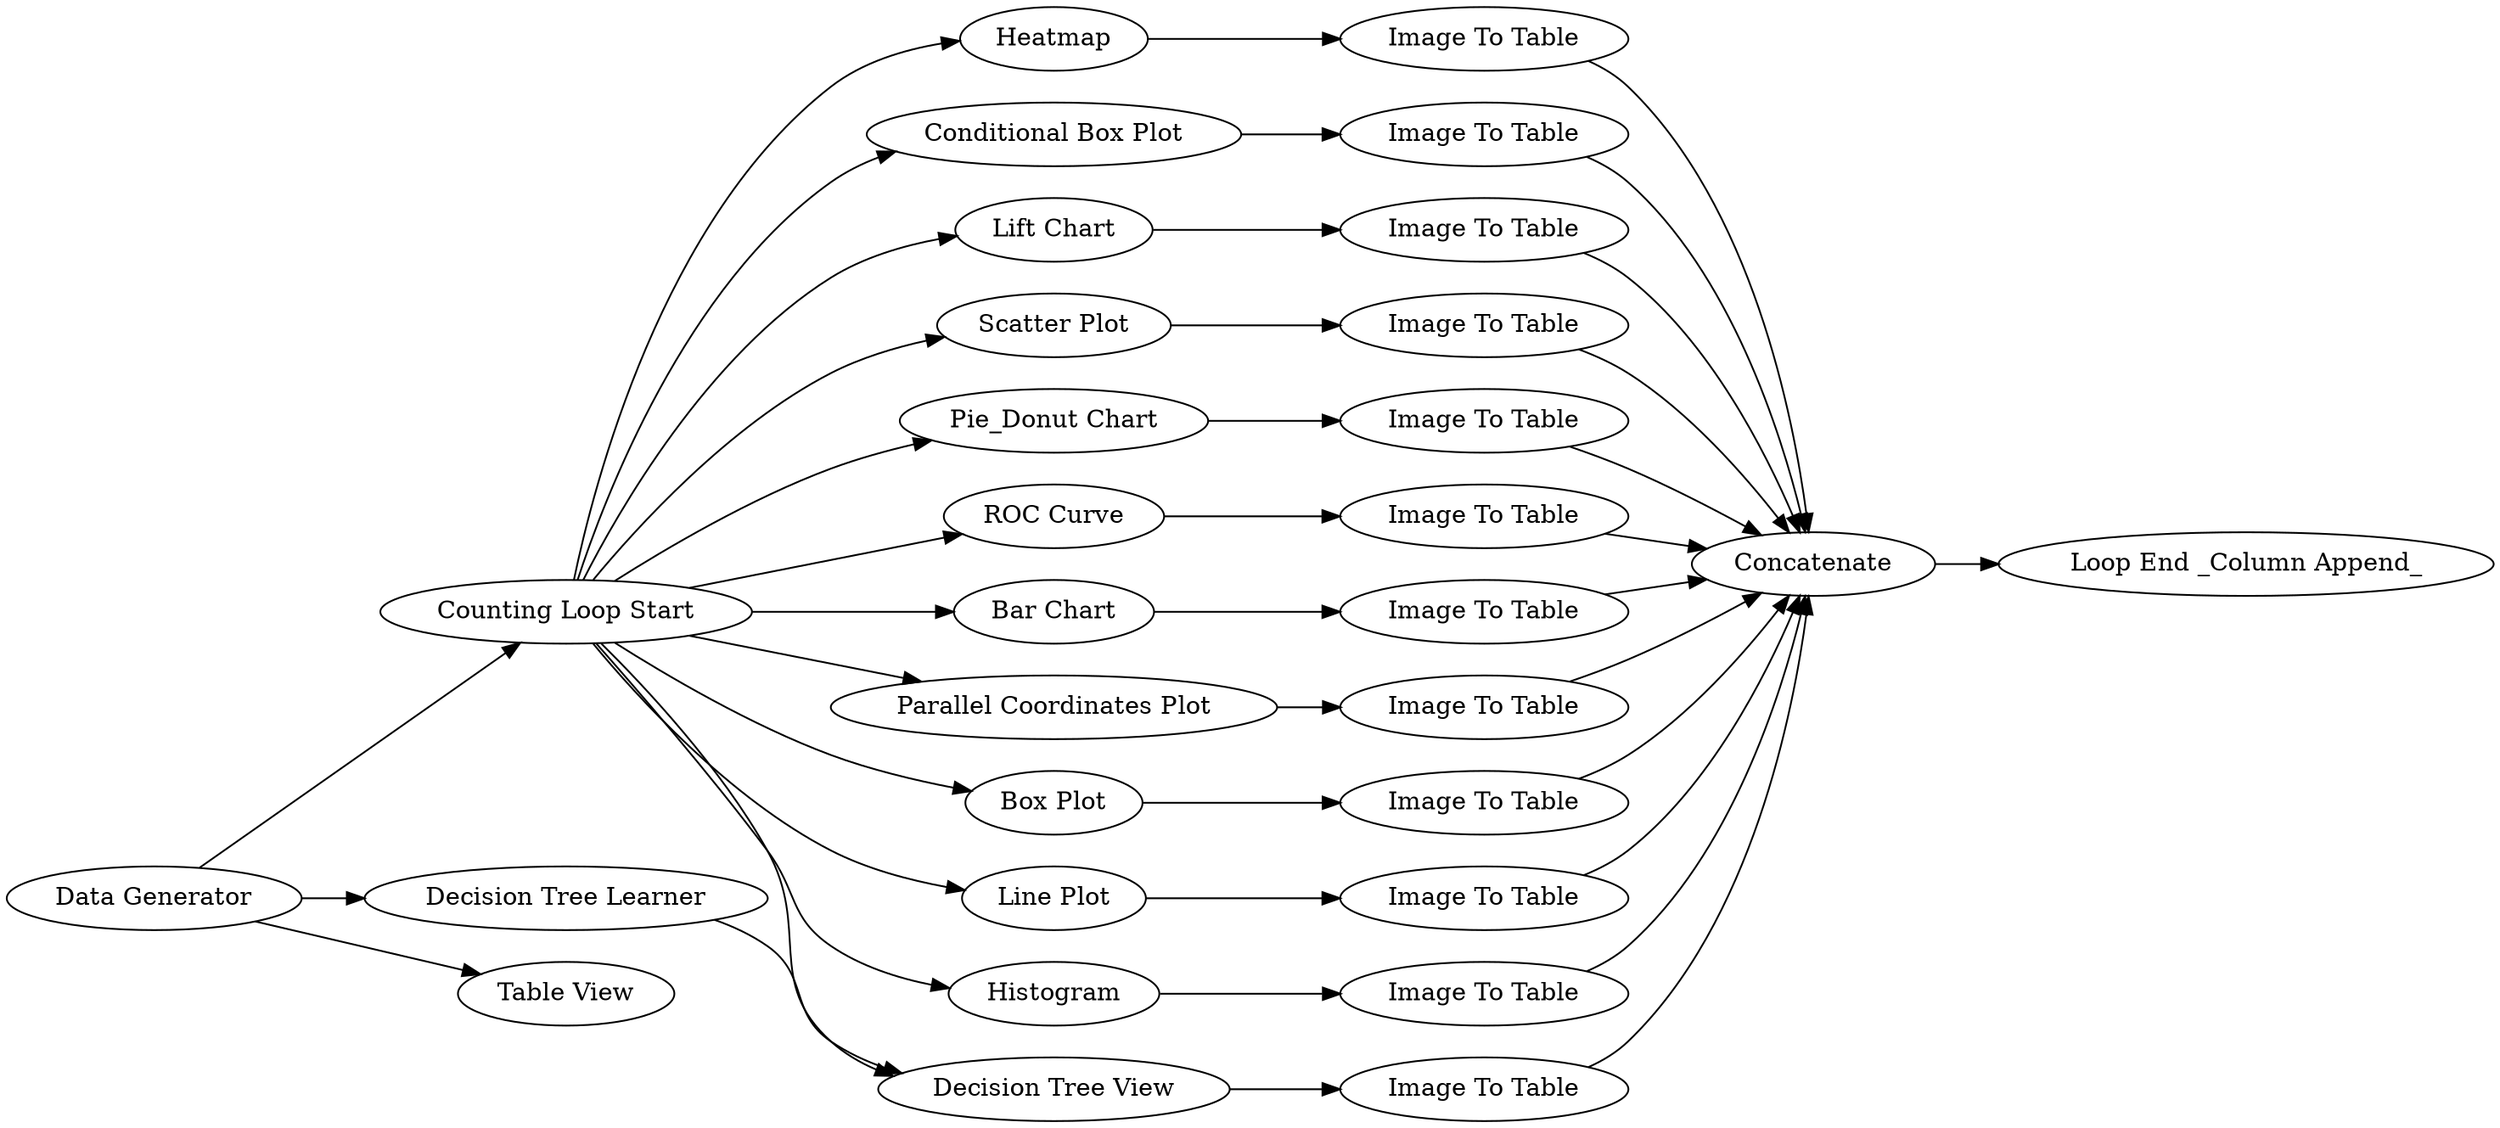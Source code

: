 digraph {
	8 -> 13
	16 -> 29
	21 -> 31
	7 -> 22
	22 -> 31
	1 -> 6
	18 -> 27
	19 -> 30
	11 -> 23
	20 -> 31
	17 -> 26
	1 -> 8
	6 -> 4
	8 -> 19
	30 -> 31
	31 -> 32
	26 -> 31
	8 -> 4
	8 -> 16
	8 -> 17
	8 -> 12
	8 -> 11
	24 -> 31
	29 -> 31
	1 -> 34
	4 -> 20
	13 -> 25
	8 -> 2
	27 -> 31
	28 -> 31
	23 -> 31
	8 -> 15
	2 -> 21
	12 -> 24
	14 -> 33
	25 -> 31
	15 -> 28
	8 -> 7
	8 -> 14
	8 -> 18
	33 -> 31
	27 [label="Image To Table"]
	7 [label="Scatter Plot"]
	21 [label="Image To Table"]
	18 [label="Pie_Donut Chart"]
	26 [label="Image To Table"]
	8 [label="Counting Loop Start"]
	32 [label="Loop End _Column Append_"]
	17 [label="Parallel Coordinates Plot"]
	19 [label="ROC Curve"]
	24 [label="Image To Table"]
	31 [label=Concatenate]
	6 [label="Decision Tree Learner"]
	15 [label=Histogram]
	25 [label="Image To Table"]
	12 [label="Box Plot"]
	16 [label="Lift Chart"]
	1 [label="Data Generator"]
	22 [label="Image To Table"]
	28 [label="Image To Table"]
	11 [label="Bar Chart"]
	4 [label="Decision Tree View"]
	23 [label="Image To Table"]
	14 [label=Heatmap]
	20 [label="Image To Table"]
	13 [label="Conditional Box Plot"]
	34 [label="Table View"]
	29 [label="Image To Table"]
	33 [label="Image To Table"]
	30 [label="Image To Table"]
	2 [label="Line Plot"]
	rankdir=LR
}
